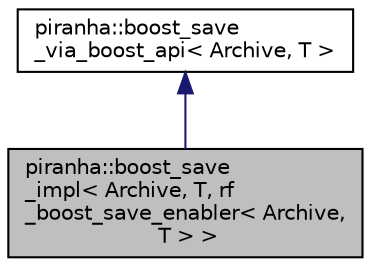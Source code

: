 digraph "piranha::boost_save_impl&lt; Archive, T, rf_boost_save_enabler&lt; Archive, T &gt; &gt;"
{
  edge [fontname="Helvetica",fontsize="10",labelfontname="Helvetica",labelfontsize="10"];
  node [fontname="Helvetica",fontsize="10",shape=record];
  Node2 [label="piranha::boost_save\l_impl\< Archive, T, rf\l_boost_save_enabler\< Archive,\l T \> \>",height=0.2,width=0.4,color="black", fillcolor="grey75", style="filled", fontcolor="black"];
  Node3 -> Node2 [dir="back",color="midnightblue",fontsize="10",style="solid",fontname="Helvetica"];
  Node3 [label="piranha::boost_save\l_via_boost_api\< Archive, T \>",height=0.2,width=0.4,color="black", fillcolor="white", style="filled",URL="$structpiranha_1_1boost__save__via__boost__api.html",tooltip="Implementation of piranha::boost_save() via the Boost API. "];
}
